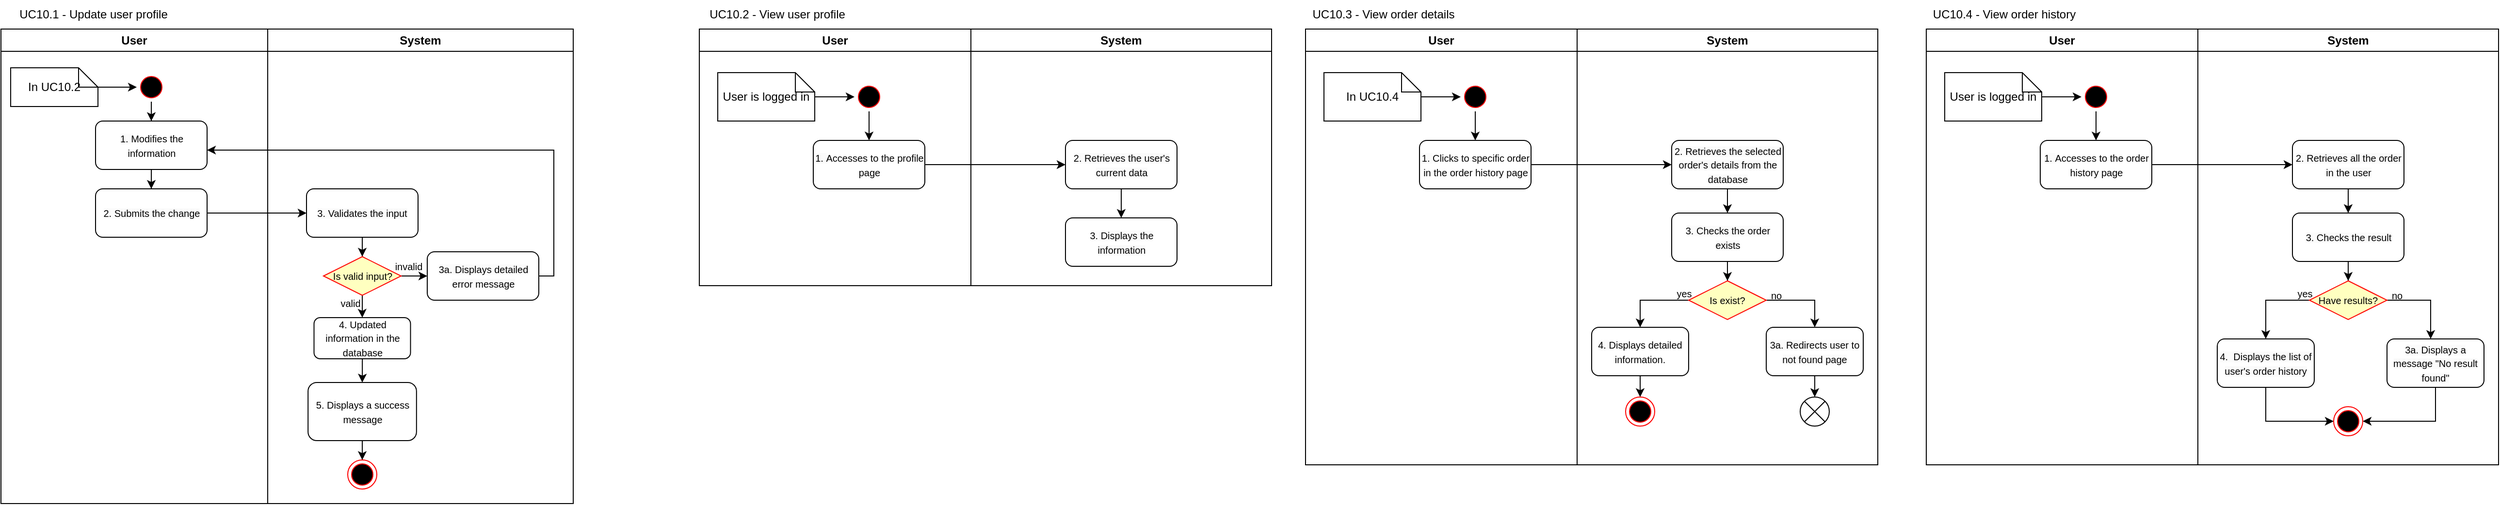 <mxfile version="21.6.1" type="device">
  <diagram name="Page-1" id="e7e014a7-5840-1c2e-5031-d8a46d1fe8dd">
    <mxGraphModel dx="1381" dy="808" grid="1" gridSize="10" guides="1" tooltips="1" connect="1" arrows="1" fold="1" page="1" pageScale="1" pageWidth="1169" pageHeight="826" background="none" math="0" shadow="0">
      <root>
        <mxCell id="0" />
        <mxCell id="1" parent="0" />
        <mxCell id="Gs0ZBiKjtMknKWzkRTu3-21" value="User" style="swimlane;whiteSpace=wrap;labelBackgroundColor=none;" parent="1" vertex="1">
          <mxGeometry x="170" y="80" width="275" height="490" as="geometry" />
        </mxCell>
        <mxCell id="5DNnFEGlsIoTg3AIgH0c-6" value="" style="edgeStyle=orthogonalEdgeStyle;rounded=0;orthogonalLoop=1;jettySize=auto;html=1;" edge="1" parent="Gs0ZBiKjtMknKWzkRTu3-21" source="Gs0ZBiKjtMknKWzkRTu3-23" target="_uX2GXrVeYMQv_KTWfhs-5">
          <mxGeometry relative="1" as="geometry" />
        </mxCell>
        <mxCell id="Gs0ZBiKjtMknKWzkRTu3-23" value="" style="ellipse;shape=startState;fillColor=#000000;strokeColor=#ff0000;" parent="Gs0ZBiKjtMknKWzkRTu3-21" vertex="1">
          <mxGeometry x="140" y="45" width="30" height="30" as="geometry" />
        </mxCell>
        <mxCell id="_uX2GXrVeYMQv_KTWfhs-9" value="" style="edgeStyle=orthogonalEdgeStyle;rounded=0;orthogonalLoop=1;jettySize=auto;html=1;" parent="Gs0ZBiKjtMknKWzkRTu3-21" source="_uX2GXrVeYMQv_KTWfhs-5" target="_uX2GXrVeYMQv_KTWfhs-8" edge="1">
          <mxGeometry relative="1" as="geometry" />
        </mxCell>
        <mxCell id="_uX2GXrVeYMQv_KTWfhs-5" value="&lt;font style=&quot;font-size: 10px;&quot;&gt;&lt;span style=&quot;color: rgb(0, 0, 0); font-family: Helvetica; font-style: normal; font-variant-ligatures: normal; font-variant-caps: normal; font-weight: 400; letter-spacing: normal; orphans: 2; text-align: center; text-indent: 0px; text-transform: none; widows: 2; word-spacing: 0px; -webkit-text-stroke-width: 0px; background-color: rgb(251, 251, 251); text-decoration-thickness: initial; text-decoration-style: initial; text-decoration-color: initial; float: none; display: inline !important;&quot;&gt;1.&amp;nbsp;&lt;/span&gt;Modifies the information&lt;/font&gt;" style="rounded=1;whiteSpace=wrap;html=1;verticalAlign=middle;" parent="Gs0ZBiKjtMknKWzkRTu3-21" vertex="1">
          <mxGeometry x="97.5" y="95" width="115" height="50" as="geometry" />
        </mxCell>
        <mxCell id="_uX2GXrVeYMQv_KTWfhs-8" value="&lt;font style=&quot;font-size: 10px;&quot;&gt;&lt;span style=&quot;color: rgb(0, 0, 0); font-family: Helvetica; font-style: normal; font-variant-ligatures: normal; font-variant-caps: normal; font-weight: 400; letter-spacing: normal; orphans: 2; text-align: center; text-indent: 0px; text-transform: none; widows: 2; word-spacing: 0px; -webkit-text-stroke-width: 0px; background-color: rgb(251, 251, 251); text-decoration-thickness: initial; text-decoration-style: initial; text-decoration-color: initial; float: none; display: inline !important;&quot;&gt;2. Submits the change&lt;/span&gt;&lt;/font&gt;" style="rounded=1;whiteSpace=wrap;html=1;verticalAlign=middle;" parent="Gs0ZBiKjtMknKWzkRTu3-21" vertex="1">
          <mxGeometry x="97.5" y="165" width="115" height="50" as="geometry" />
        </mxCell>
        <mxCell id="5DNnFEGlsIoTg3AIgH0c-2" value="" style="edgeStyle=orthogonalEdgeStyle;rounded=0;orthogonalLoop=1;jettySize=auto;html=1;" edge="1" parent="Gs0ZBiKjtMknKWzkRTu3-21" source="5DNnFEGlsIoTg3AIgH0c-1" target="Gs0ZBiKjtMknKWzkRTu3-23">
          <mxGeometry relative="1" as="geometry" />
        </mxCell>
        <mxCell id="5DNnFEGlsIoTg3AIgH0c-1" value="In UC10.2" style="shape=note;size=20;whiteSpace=wrap;html=1;" vertex="1" parent="Gs0ZBiKjtMknKWzkRTu3-21">
          <mxGeometry x="10" y="40" width="90" height="40" as="geometry" />
        </mxCell>
        <mxCell id="Gs0ZBiKjtMknKWzkRTu3-26" value="System" style="swimlane;whiteSpace=wrap" parent="1" vertex="1">
          <mxGeometry x="445" y="80" width="315" height="490" as="geometry" />
        </mxCell>
        <mxCell id="6byGGHJ90E5z8LKPCh8p-14" value="" style="edgeStyle=orthogonalEdgeStyle;rounded=0;orthogonalLoop=1;jettySize=auto;html=1;" parent="Gs0ZBiKjtMknKWzkRTu3-26" source="Gs0ZBiKjtMknKWzkRTu3-34" target="_uX2GXrVeYMQv_KTWfhs-21" edge="1">
          <mxGeometry relative="1" as="geometry">
            <mxPoint x="97.5" y="365" as="targetPoint" />
          </mxGeometry>
        </mxCell>
        <mxCell id="Gs0ZBiKjtMknKWzkRTu3-34" value="&lt;font style=&quot;font-size: 10px;&quot;&gt;&lt;font style=&quot;font-size: 10px;&quot;&gt;4. Updated information in the database&lt;/font&gt;&lt;/font&gt;" style="rounded=1;whiteSpace=wrap;html=1;verticalAlign=middle;" parent="Gs0ZBiKjtMknKWzkRTu3-26" vertex="1">
          <mxGeometry x="47.75" y="298" width="99.5" height="42.5" as="geometry" />
        </mxCell>
        <mxCell id="6byGGHJ90E5z8LKPCh8p-18" value="&lt;font style=&quot;font-size: 10px;&quot;&gt;invalid&lt;/font&gt;" style="text;html=1;align=center;verticalAlign=middle;resizable=0;points=[];autosize=1;strokeColor=none;fillColor=none;" parent="Gs0ZBiKjtMknKWzkRTu3-26" vertex="1">
          <mxGeometry x="119.5" y="230" width="50" height="30" as="geometry" />
        </mxCell>
        <mxCell id="_uX2GXrVeYMQv_KTWfhs-13" value="" style="edgeStyle=orthogonalEdgeStyle;rounded=0;orthogonalLoop=1;jettySize=auto;html=1;" parent="Gs0ZBiKjtMknKWzkRTu3-26" source="_uX2GXrVeYMQv_KTWfhs-10" target="_uX2GXrVeYMQv_KTWfhs-12" edge="1">
          <mxGeometry relative="1" as="geometry" />
        </mxCell>
        <mxCell id="_uX2GXrVeYMQv_KTWfhs-10" value="&lt;font style=&quot;font-size: 10px;&quot;&gt;&lt;span style=&quot;color: rgb(0, 0, 0); font-family: Helvetica; font-style: normal; font-variant-ligatures: normal; font-variant-caps: normal; font-weight: 400; letter-spacing: normal; orphans: 2; text-align: center; text-indent: 0px; text-transform: none; widows: 2; word-spacing: 0px; -webkit-text-stroke-width: 0px; background-color: rgb(251, 251, 251); text-decoration-thickness: initial; text-decoration-style: initial; text-decoration-color: initial; float: none; display: inline !important;&quot;&gt;3. Validates the input&lt;/span&gt;&lt;/font&gt;" style="rounded=1;whiteSpace=wrap;html=1;verticalAlign=middle;" parent="Gs0ZBiKjtMknKWzkRTu3-26" vertex="1">
          <mxGeometry x="40" y="165" width="115" height="50" as="geometry" />
        </mxCell>
        <mxCell id="_uX2GXrVeYMQv_KTWfhs-16" value="" style="edgeStyle=orthogonalEdgeStyle;rounded=0;orthogonalLoop=1;jettySize=auto;html=1;" parent="Gs0ZBiKjtMknKWzkRTu3-26" source="_uX2GXrVeYMQv_KTWfhs-12" target="_uX2GXrVeYMQv_KTWfhs-15" edge="1">
          <mxGeometry relative="1" as="geometry" />
        </mxCell>
        <mxCell id="_uX2GXrVeYMQv_KTWfhs-18" value="" style="edgeStyle=orthogonalEdgeStyle;rounded=0;orthogonalLoop=1;jettySize=auto;html=1;" parent="Gs0ZBiKjtMknKWzkRTu3-26" source="_uX2GXrVeYMQv_KTWfhs-12" target="Gs0ZBiKjtMknKWzkRTu3-34" edge="1">
          <mxGeometry relative="1" as="geometry" />
        </mxCell>
        <mxCell id="_uX2GXrVeYMQv_KTWfhs-12" value="Is valid input?" style="rhombus;fillColor=#ffffc0;strokeColor=#ff0000;whiteSpace=wrap;fontSize=10;" parent="Gs0ZBiKjtMknKWzkRTu3-26" vertex="1">
          <mxGeometry x="57.5" y="235" width="80" height="40" as="geometry" />
        </mxCell>
        <mxCell id="_uX2GXrVeYMQv_KTWfhs-15" value="&lt;font style=&quot;font-size: 10px;&quot;&gt;&lt;span style=&quot;color: rgb(0, 0, 0); font-family: Helvetica; font-style: normal; font-variant-ligatures: normal; font-variant-caps: normal; font-weight: 400; letter-spacing: normal; orphans: 2; text-align: center; text-indent: 0px; text-transform: none; widows: 2; word-spacing: 0px; -webkit-text-stroke-width: 0px; background-color: rgb(251, 251, 251); text-decoration-thickness: initial; text-decoration-style: initial; text-decoration-color: initial; float: none; display: inline !important;&quot;&gt;3a. Displays detailed error message&lt;/span&gt;&lt;/font&gt;" style="rounded=1;whiteSpace=wrap;html=1;verticalAlign=middle;" parent="Gs0ZBiKjtMknKWzkRTu3-26" vertex="1">
          <mxGeometry x="164.5" y="230" width="115" height="50" as="geometry" />
        </mxCell>
        <mxCell id="_uX2GXrVeYMQv_KTWfhs-19" value="&lt;font style=&quot;font-size: 10px;&quot;&gt;valid&lt;/font&gt;" style="text;html=1;align=center;verticalAlign=middle;resizable=0;points=[];autosize=1;strokeColor=none;fillColor=none;" parent="Gs0ZBiKjtMknKWzkRTu3-26" vertex="1">
          <mxGeometry x="65" y="268" width="40" height="30" as="geometry" />
        </mxCell>
        <mxCell id="_uX2GXrVeYMQv_KTWfhs-24" value="" style="edgeStyle=orthogonalEdgeStyle;rounded=0;orthogonalLoop=1;jettySize=auto;html=1;" parent="Gs0ZBiKjtMknKWzkRTu3-26" source="_uX2GXrVeYMQv_KTWfhs-21" target="_uX2GXrVeYMQv_KTWfhs-30" edge="1">
          <mxGeometry relative="1" as="geometry">
            <mxPoint x="97.5" y="505" as="targetPoint" />
          </mxGeometry>
        </mxCell>
        <mxCell id="_uX2GXrVeYMQv_KTWfhs-21" value="&lt;font style=&quot;font-size: 10px;&quot;&gt;&lt;font style=&quot;font-size: 10px;&quot;&gt;&lt;font style=&quot;font-size: 10px;&quot;&gt;5.&amp;nbsp;&lt;/font&gt;&lt;/font&gt;Displays a success message&lt;/font&gt;" style="rounded=1;whiteSpace=wrap;html=1;verticalAlign=middle;" parent="Gs0ZBiKjtMknKWzkRTu3-26" vertex="1">
          <mxGeometry x="41.6" y="365" width="111.81" height="60" as="geometry" />
        </mxCell>
        <mxCell id="_uX2GXrVeYMQv_KTWfhs-30" value="" style="ellipse;html=1;shape=endState;fillColor=#000000;strokeColor=#ff0000;" parent="Gs0ZBiKjtMknKWzkRTu3-26" vertex="1">
          <mxGeometry x="82.5" y="445" width="30" height="30" as="geometry" />
        </mxCell>
        <mxCell id="Gs0ZBiKjtMknKWzkRTu3-25" value="UC10.1 - Update user profile" style="text;html=1;align=center;verticalAlign=middle;resizable=0;points=[];autosize=1;strokeColor=none;fillColor=none;" parent="1" vertex="1">
          <mxGeometry x="175" y="50" width="180" height="30" as="geometry" />
        </mxCell>
        <mxCell id="_uX2GXrVeYMQv_KTWfhs-11" style="edgeStyle=orthogonalEdgeStyle;rounded=0;orthogonalLoop=1;jettySize=auto;html=1;" parent="1" source="_uX2GXrVeYMQv_KTWfhs-8" target="_uX2GXrVeYMQv_KTWfhs-10" edge="1">
          <mxGeometry relative="1" as="geometry" />
        </mxCell>
        <mxCell id="_uX2GXrVeYMQv_KTWfhs-17" style="edgeStyle=orthogonalEdgeStyle;rounded=0;orthogonalLoop=1;jettySize=auto;html=1;" parent="1" source="_uX2GXrVeYMQv_KTWfhs-15" target="_uX2GXrVeYMQv_KTWfhs-5" edge="1">
          <mxGeometry relative="1" as="geometry">
            <Array as="points">
              <mxPoint x="740" y="335" />
              <mxPoint x="740" y="205" />
            </Array>
          </mxGeometry>
        </mxCell>
        <mxCell id="_uX2GXrVeYMQv_KTWfhs-41" value="User" style="swimlane;whiteSpace=wrap;labelBackgroundColor=none;" parent="1" vertex="1">
          <mxGeometry x="890" y="80" width="280" height="265" as="geometry" />
        </mxCell>
        <mxCell id="5DNnFEGlsIoTg3AIgH0c-11" value="" style="edgeStyle=orthogonalEdgeStyle;rounded=0;orthogonalLoop=1;jettySize=auto;html=1;" edge="1" parent="_uX2GXrVeYMQv_KTWfhs-41" source="5DNnFEGlsIoTg3AIgH0c-7" target="5DNnFEGlsIoTg3AIgH0c-8">
          <mxGeometry relative="1" as="geometry" />
        </mxCell>
        <mxCell id="5DNnFEGlsIoTg3AIgH0c-7" value="" style="ellipse;shape=startState;fillColor=#000000;strokeColor=#ff0000;" vertex="1" parent="_uX2GXrVeYMQv_KTWfhs-41">
          <mxGeometry x="160" y="55" width="30" height="30" as="geometry" />
        </mxCell>
        <mxCell id="5DNnFEGlsIoTg3AIgH0c-8" value="&lt;font style=&quot;font-size: 10px;&quot;&gt;&lt;span style=&quot;color: rgb(0, 0, 0); font-family: Helvetica; font-style: normal; font-variant-ligatures: normal; font-variant-caps: normal; font-weight: 400; letter-spacing: normal; orphans: 2; text-align: center; text-indent: 0px; text-transform: none; widows: 2; word-spacing: 0px; -webkit-text-stroke-width: 0px; background-color: rgb(251, 251, 251); text-decoration-thickness: initial; text-decoration-style: initial; text-decoration-color: initial; float: none; display: inline !important;&quot;&gt;1.&amp;nbsp;&lt;/span&gt;Accesses to the profile page&lt;/font&gt;" style="rounded=1;whiteSpace=wrap;html=1;verticalAlign=middle;" vertex="1" parent="_uX2GXrVeYMQv_KTWfhs-41">
          <mxGeometry x="117.5" y="115" width="115" height="50" as="geometry" />
        </mxCell>
        <mxCell id="5DNnFEGlsIoTg3AIgH0c-10" value="" style="edgeStyle=orthogonalEdgeStyle;rounded=0;orthogonalLoop=1;jettySize=auto;html=1;" edge="1" parent="_uX2GXrVeYMQv_KTWfhs-41" source="5DNnFEGlsIoTg3AIgH0c-9" target="5DNnFEGlsIoTg3AIgH0c-7">
          <mxGeometry relative="1" as="geometry" />
        </mxCell>
        <mxCell id="5DNnFEGlsIoTg3AIgH0c-9" value="User is logged in" style="shape=note;size=20;whiteSpace=wrap;html=1;" vertex="1" parent="_uX2GXrVeYMQv_KTWfhs-41">
          <mxGeometry x="19" y="45" width="100" height="50" as="geometry" />
        </mxCell>
        <mxCell id="_uX2GXrVeYMQv_KTWfhs-48" value="System" style="swimlane;whiteSpace=wrap" parent="1" vertex="1">
          <mxGeometry x="1170" y="80" width="310" height="265" as="geometry" />
        </mxCell>
        <mxCell id="5DNnFEGlsIoTg3AIgH0c-15" value="" style="edgeStyle=orthogonalEdgeStyle;rounded=0;orthogonalLoop=1;jettySize=auto;html=1;" edge="1" parent="_uX2GXrVeYMQv_KTWfhs-48" source="5DNnFEGlsIoTg3AIgH0c-12" target="5DNnFEGlsIoTg3AIgH0c-14">
          <mxGeometry relative="1" as="geometry" />
        </mxCell>
        <mxCell id="5DNnFEGlsIoTg3AIgH0c-12" value="&lt;font style=&quot;font-size: 10px;&quot;&gt;&lt;span style=&quot;color: rgb(0, 0, 0); font-family: Helvetica; font-style: normal; font-variant-ligatures: normal; font-variant-caps: normal; font-weight: 400; letter-spacing: normal; orphans: 2; text-align: center; text-indent: 0px; text-transform: none; widows: 2; word-spacing: 0px; -webkit-text-stroke-width: 0px; background-color: rgb(251, 251, 251); text-decoration-thickness: initial; text-decoration-style: initial; text-decoration-color: initial; float: none; display: inline !important;&quot;&gt;2. Retrieves the user&#39;s current data&lt;/span&gt;&lt;/font&gt;" style="rounded=1;whiteSpace=wrap;html=1;verticalAlign=middle;" vertex="1" parent="_uX2GXrVeYMQv_KTWfhs-48">
          <mxGeometry x="97.5" y="115" width="115" height="50" as="geometry" />
        </mxCell>
        <mxCell id="5DNnFEGlsIoTg3AIgH0c-14" value="&lt;font style=&quot;font-size: 10px;&quot;&gt;&lt;span style=&quot;color: rgb(0, 0, 0); font-family: Helvetica; font-style: normal; font-variant-ligatures: normal; font-variant-caps: normal; font-weight: 400; letter-spacing: normal; orphans: 2; text-align: center; text-indent: 0px; text-transform: none; widows: 2; word-spacing: 0px; -webkit-text-stroke-width: 0px; background-color: rgb(251, 251, 251); text-decoration-thickness: initial; text-decoration-style: initial; text-decoration-color: initial; float: none; display: inline !important;&quot;&gt;3. Displays the information&lt;/span&gt;&lt;/font&gt;" style="rounded=1;whiteSpace=wrap;html=1;verticalAlign=middle;" vertex="1" parent="_uX2GXrVeYMQv_KTWfhs-48">
          <mxGeometry x="97.5" y="195" width="115" height="50" as="geometry" />
        </mxCell>
        <mxCell id="_uX2GXrVeYMQv_KTWfhs-83" value="UC10.2 - View user profile" style="text;html=1;align=center;verticalAlign=middle;resizable=0;points=[];autosize=1;strokeColor=none;fillColor=none;" parent="1" vertex="1">
          <mxGeometry x="890" y="50" width="160" height="30" as="geometry" />
        </mxCell>
        <mxCell id="5DNnFEGlsIoTg3AIgH0c-13" style="edgeStyle=orthogonalEdgeStyle;rounded=0;orthogonalLoop=1;jettySize=auto;html=1;" edge="1" parent="1" source="5DNnFEGlsIoTg3AIgH0c-8" target="5DNnFEGlsIoTg3AIgH0c-12">
          <mxGeometry relative="1" as="geometry" />
        </mxCell>
        <mxCell id="5DNnFEGlsIoTg3AIgH0c-16" value="User" style="swimlane;whiteSpace=wrap;labelBackgroundColor=none;" vertex="1" parent="1">
          <mxGeometry x="2155" y="80" width="280" height="450" as="geometry" />
        </mxCell>
        <mxCell id="5DNnFEGlsIoTg3AIgH0c-17" value="" style="edgeStyle=orthogonalEdgeStyle;rounded=0;orthogonalLoop=1;jettySize=auto;html=1;" edge="1" parent="5DNnFEGlsIoTg3AIgH0c-16" source="5DNnFEGlsIoTg3AIgH0c-18" target="5DNnFEGlsIoTg3AIgH0c-19">
          <mxGeometry relative="1" as="geometry" />
        </mxCell>
        <mxCell id="5DNnFEGlsIoTg3AIgH0c-18" value="" style="ellipse;shape=startState;fillColor=#000000;strokeColor=#ff0000;" vertex="1" parent="5DNnFEGlsIoTg3AIgH0c-16">
          <mxGeometry x="160" y="55" width="30" height="30" as="geometry" />
        </mxCell>
        <mxCell id="5DNnFEGlsIoTg3AIgH0c-19" value="&lt;font style=&quot;font-size: 10px;&quot;&gt;&lt;span style=&quot;color: rgb(0, 0, 0); font-family: Helvetica; font-style: normal; font-variant-ligatures: normal; font-variant-caps: normal; font-weight: 400; letter-spacing: normal; orphans: 2; text-align: center; text-indent: 0px; text-transform: none; widows: 2; word-spacing: 0px; -webkit-text-stroke-width: 0px; background-color: rgb(251, 251, 251); text-decoration-thickness: initial; text-decoration-style: initial; text-decoration-color: initial; float: none; display: inline !important;&quot;&gt;1.&amp;nbsp;&lt;/span&gt;Accesses to the order history&amp;nbsp;page&lt;/font&gt;" style="rounded=1;whiteSpace=wrap;html=1;verticalAlign=middle;" vertex="1" parent="5DNnFEGlsIoTg3AIgH0c-16">
          <mxGeometry x="117.5" y="115" width="115" height="50" as="geometry" />
        </mxCell>
        <mxCell id="5DNnFEGlsIoTg3AIgH0c-20" value="" style="edgeStyle=orthogonalEdgeStyle;rounded=0;orthogonalLoop=1;jettySize=auto;html=1;" edge="1" parent="5DNnFEGlsIoTg3AIgH0c-16" source="5DNnFEGlsIoTg3AIgH0c-21" target="5DNnFEGlsIoTg3AIgH0c-18">
          <mxGeometry relative="1" as="geometry" />
        </mxCell>
        <mxCell id="5DNnFEGlsIoTg3AIgH0c-21" value="User is logged in" style="shape=note;size=20;whiteSpace=wrap;html=1;" vertex="1" parent="5DNnFEGlsIoTg3AIgH0c-16">
          <mxGeometry x="19" y="45" width="100" height="50" as="geometry" />
        </mxCell>
        <mxCell id="5DNnFEGlsIoTg3AIgH0c-22" value="System" style="swimlane;whiteSpace=wrap" vertex="1" parent="1">
          <mxGeometry x="2435" y="80" width="310" height="450" as="geometry" />
        </mxCell>
        <mxCell id="5DNnFEGlsIoTg3AIgH0c-23" value="" style="edgeStyle=orthogonalEdgeStyle;rounded=0;orthogonalLoop=1;jettySize=auto;html=1;" edge="1" parent="5DNnFEGlsIoTg3AIgH0c-22" source="5DNnFEGlsIoTg3AIgH0c-24" target="5DNnFEGlsIoTg3AIgH0c-28">
          <mxGeometry relative="1" as="geometry">
            <mxPoint x="155.023" y="195" as="targetPoint" />
          </mxGeometry>
        </mxCell>
        <mxCell id="5DNnFEGlsIoTg3AIgH0c-24" value="&lt;font style=&quot;font-size: 10px;&quot;&gt;&lt;span style=&quot;color: rgb(0, 0, 0); font-family: Helvetica; font-style: normal; font-variant-ligatures: normal; font-variant-caps: normal; font-weight: 400; letter-spacing: normal; orphans: 2; text-align: center; text-indent: 0px; text-transform: none; widows: 2; word-spacing: 0px; -webkit-text-stroke-width: 0px; background-color: rgb(251, 251, 251); text-decoration-thickness: initial; text-decoration-style: initial; text-decoration-color: initial; float: none; display: inline !important;&quot;&gt;2. Retrieves all the order in the user&lt;/span&gt;&lt;/font&gt;" style="rounded=1;whiteSpace=wrap;html=1;verticalAlign=middle;" vertex="1" parent="5DNnFEGlsIoTg3AIgH0c-22">
          <mxGeometry x="97.5" y="115" width="115" height="50" as="geometry" />
        </mxCell>
        <mxCell id="5DNnFEGlsIoTg3AIgH0c-30" value="" style="edgeStyle=orthogonalEdgeStyle;rounded=0;orthogonalLoop=1;jettySize=auto;html=1;" edge="1" parent="5DNnFEGlsIoTg3AIgH0c-22" source="5DNnFEGlsIoTg3AIgH0c-28" target="5DNnFEGlsIoTg3AIgH0c-29">
          <mxGeometry relative="1" as="geometry" />
        </mxCell>
        <mxCell id="5DNnFEGlsIoTg3AIgH0c-28" value="&lt;font style=&quot;font-size: 10px;&quot;&gt;&lt;span style=&quot;color: rgb(0, 0, 0); font-family: Helvetica; font-style: normal; font-variant-ligatures: normal; font-variant-caps: normal; font-weight: 400; letter-spacing: normal; orphans: 2; text-align: center; text-indent: 0px; text-transform: none; widows: 2; word-spacing: 0px; -webkit-text-stroke-width: 0px; background-color: rgb(251, 251, 251); text-decoration-thickness: initial; text-decoration-style: initial; text-decoration-color: initial; float: none; display: inline !important;&quot;&gt;3. Checks the result&lt;/span&gt;&lt;/font&gt;" style="rounded=1;whiteSpace=wrap;html=1;verticalAlign=middle;" vertex="1" parent="5DNnFEGlsIoTg3AIgH0c-22">
          <mxGeometry x="97.5" y="190" width="115" height="50" as="geometry" />
        </mxCell>
        <mxCell id="5DNnFEGlsIoTg3AIgH0c-33" style="edgeStyle=orthogonalEdgeStyle;rounded=0;orthogonalLoop=1;jettySize=auto;html=1;" edge="1" parent="5DNnFEGlsIoTg3AIgH0c-22" source="5DNnFEGlsIoTg3AIgH0c-29" target="5DNnFEGlsIoTg3AIgH0c-32">
          <mxGeometry relative="1" as="geometry">
            <Array as="points">
              <mxPoint x="70" y="280" />
            </Array>
          </mxGeometry>
        </mxCell>
        <mxCell id="5DNnFEGlsIoTg3AIgH0c-34" style="edgeStyle=orthogonalEdgeStyle;rounded=0;orthogonalLoop=1;jettySize=auto;html=1;" edge="1" parent="5DNnFEGlsIoTg3AIgH0c-22" source="5DNnFEGlsIoTg3AIgH0c-29" target="5DNnFEGlsIoTg3AIgH0c-31">
          <mxGeometry relative="1" as="geometry">
            <Array as="points">
              <mxPoint x="240" y="280" />
            </Array>
          </mxGeometry>
        </mxCell>
        <mxCell id="5DNnFEGlsIoTg3AIgH0c-29" value="Have results?" style="rhombus;fillColor=#ffffc0;strokeColor=#ff0000;whiteSpace=wrap;fontSize=10;" vertex="1" parent="5DNnFEGlsIoTg3AIgH0c-22">
          <mxGeometry x="115" y="260" width="80" height="40" as="geometry" />
        </mxCell>
        <mxCell id="5DNnFEGlsIoTg3AIgH0c-39" style="edgeStyle=orthogonalEdgeStyle;rounded=0;orthogonalLoop=1;jettySize=auto;html=1;" edge="1" parent="5DNnFEGlsIoTg3AIgH0c-22" source="5DNnFEGlsIoTg3AIgH0c-31" target="5DNnFEGlsIoTg3AIgH0c-37">
          <mxGeometry relative="1" as="geometry">
            <Array as="points">
              <mxPoint x="245" y="405" />
            </Array>
          </mxGeometry>
        </mxCell>
        <mxCell id="5DNnFEGlsIoTg3AIgH0c-31" value="&lt;font style=&quot;font-size: 10px;&quot;&gt;&lt;span style=&quot;color: rgb(0, 0, 0); font-family: Helvetica; font-style: normal; font-variant-ligatures: normal; font-variant-caps: normal; font-weight: 400; letter-spacing: normal; orphans: 2; text-align: center; text-indent: 0px; text-transform: none; widows: 2; word-spacing: 0px; -webkit-text-stroke-width: 0px; background-color: rgb(251, 251, 251); text-decoration-thickness: initial; text-decoration-style: initial; text-decoration-color: initial; float: none; display: inline !important;&quot;&gt;3a. Displays a message &quot;No result found&quot;&lt;/span&gt;&lt;/font&gt;" style="rounded=1;whiteSpace=wrap;html=1;verticalAlign=middle;" vertex="1" parent="5DNnFEGlsIoTg3AIgH0c-22">
          <mxGeometry x="195" y="320" width="100" height="50" as="geometry" />
        </mxCell>
        <mxCell id="5DNnFEGlsIoTg3AIgH0c-38" style="edgeStyle=orthogonalEdgeStyle;rounded=0;orthogonalLoop=1;jettySize=auto;html=1;" edge="1" parent="5DNnFEGlsIoTg3AIgH0c-22" source="5DNnFEGlsIoTg3AIgH0c-32" target="5DNnFEGlsIoTg3AIgH0c-37">
          <mxGeometry relative="1" as="geometry">
            <Array as="points">
              <mxPoint x="70" y="405" />
            </Array>
          </mxGeometry>
        </mxCell>
        <mxCell id="5DNnFEGlsIoTg3AIgH0c-32" value="&lt;font style=&quot;font-size: 10px;&quot;&gt;&lt;span style=&quot;color: rgb(0, 0, 0); font-family: Helvetica; font-style: normal; font-variant-ligatures: normal; font-variant-caps: normal; font-weight: 400; letter-spacing: normal; orphans: 2; text-align: center; text-indent: 0px; text-transform: none; widows: 2; word-spacing: 0px; -webkit-text-stroke-width: 0px; background-color: rgb(251, 251, 251); text-decoration-thickness: initial; text-decoration-style: initial; text-decoration-color: initial; float: none; display: inline !important;&quot;&gt;4.&amp;nbsp; Displays the list of user&#39;s order history&lt;/span&gt;&lt;/font&gt;" style="rounded=1;whiteSpace=wrap;html=1;verticalAlign=middle;" vertex="1" parent="5DNnFEGlsIoTg3AIgH0c-22">
          <mxGeometry x="20" y="320" width="100" height="50" as="geometry" />
        </mxCell>
        <mxCell id="5DNnFEGlsIoTg3AIgH0c-36" value="&lt;font style=&quot;font-size: 10px;&quot;&gt;no&lt;/font&gt;" style="text;html=1;align=center;verticalAlign=middle;resizable=0;points=[];autosize=1;strokeColor=none;fillColor=none;" vertex="1" parent="5DNnFEGlsIoTg3AIgH0c-22">
          <mxGeometry x="190" y="260" width="30" height="30" as="geometry" />
        </mxCell>
        <mxCell id="5DNnFEGlsIoTg3AIgH0c-37" value="" style="ellipse;html=1;shape=endState;fillColor=#000000;strokeColor=#ff0000;" vertex="1" parent="5DNnFEGlsIoTg3AIgH0c-22">
          <mxGeometry x="140" y="390" width="30" height="30" as="geometry" />
        </mxCell>
        <mxCell id="5DNnFEGlsIoTg3AIgH0c-26" value="UC10.4 - View order history" style="text;html=1;align=center;verticalAlign=middle;resizable=0;points=[];autosize=1;strokeColor=none;fillColor=none;" vertex="1" parent="1">
          <mxGeometry x="2150" y="50" width="170" height="30" as="geometry" />
        </mxCell>
        <mxCell id="5DNnFEGlsIoTg3AIgH0c-27" style="edgeStyle=orthogonalEdgeStyle;rounded=0;orthogonalLoop=1;jettySize=auto;html=1;" edge="1" parent="1" source="5DNnFEGlsIoTg3AIgH0c-19" target="5DNnFEGlsIoTg3AIgH0c-24">
          <mxGeometry relative="1" as="geometry" />
        </mxCell>
        <mxCell id="5DNnFEGlsIoTg3AIgH0c-35" value="&lt;font style=&quot;font-size: 10px;&quot;&gt;yes&lt;/font&gt;" style="text;html=1;align=center;verticalAlign=middle;resizable=0;points=[];autosize=1;strokeColor=none;fillColor=none;" vertex="1" parent="1">
          <mxGeometry x="2525" y="338" width="40" height="30" as="geometry" />
        </mxCell>
        <mxCell id="5DNnFEGlsIoTg3AIgH0c-40" value="User" style="swimlane;whiteSpace=wrap;labelBackgroundColor=none;" vertex="1" parent="1">
          <mxGeometry x="1515" y="80" width="280" height="450" as="geometry" />
        </mxCell>
        <mxCell id="5DNnFEGlsIoTg3AIgH0c-41" value="" style="edgeStyle=orthogonalEdgeStyle;rounded=0;orthogonalLoop=1;jettySize=auto;html=1;" edge="1" parent="5DNnFEGlsIoTg3AIgH0c-40" source="5DNnFEGlsIoTg3AIgH0c-42" target="5DNnFEGlsIoTg3AIgH0c-43">
          <mxGeometry relative="1" as="geometry" />
        </mxCell>
        <mxCell id="5DNnFEGlsIoTg3AIgH0c-42" value="" style="ellipse;shape=startState;fillColor=#000000;strokeColor=#ff0000;" vertex="1" parent="5DNnFEGlsIoTg3AIgH0c-40">
          <mxGeometry x="160" y="55" width="30" height="30" as="geometry" />
        </mxCell>
        <mxCell id="5DNnFEGlsIoTg3AIgH0c-43" value="&lt;font style=&quot;font-size: 10px;&quot;&gt;&lt;span style=&quot;color: rgb(0, 0, 0); font-family: Helvetica; font-style: normal; font-variant-ligatures: normal; font-variant-caps: normal; font-weight: 400; letter-spacing: normal; orphans: 2; text-align: center; text-indent: 0px; text-transform: none; widows: 2; word-spacing: 0px; -webkit-text-stroke-width: 0px; background-color: rgb(251, 251, 251); text-decoration-thickness: initial; text-decoration-style: initial; text-decoration-color: initial; float: none; display: inline !important;&quot;&gt;1.&amp;nbsp;&lt;/span&gt;Clicks to specific order in the order history page&lt;/font&gt;" style="rounded=1;whiteSpace=wrap;html=1;verticalAlign=middle;" vertex="1" parent="5DNnFEGlsIoTg3AIgH0c-40">
          <mxGeometry x="117.5" y="115" width="115" height="50" as="geometry" />
        </mxCell>
        <mxCell id="5DNnFEGlsIoTg3AIgH0c-44" value="" style="edgeStyle=orthogonalEdgeStyle;rounded=0;orthogonalLoop=1;jettySize=auto;html=1;" edge="1" parent="5DNnFEGlsIoTg3AIgH0c-40" source="5DNnFEGlsIoTg3AIgH0c-45" target="5DNnFEGlsIoTg3AIgH0c-42">
          <mxGeometry relative="1" as="geometry" />
        </mxCell>
        <mxCell id="5DNnFEGlsIoTg3AIgH0c-45" value="In UC10.4" style="shape=note;size=20;whiteSpace=wrap;html=1;" vertex="1" parent="5DNnFEGlsIoTg3AIgH0c-40">
          <mxGeometry x="19" y="45" width="100" height="50" as="geometry" />
        </mxCell>
        <mxCell id="5DNnFEGlsIoTg3AIgH0c-46" value="System" style="swimlane;whiteSpace=wrap" vertex="1" parent="1">
          <mxGeometry x="1795" y="80" width="310" height="450" as="geometry" />
        </mxCell>
        <mxCell id="5DNnFEGlsIoTg3AIgH0c-47" value="" style="edgeStyle=orthogonalEdgeStyle;rounded=0;orthogonalLoop=1;jettySize=auto;html=1;" edge="1" parent="5DNnFEGlsIoTg3AIgH0c-46" source="5DNnFEGlsIoTg3AIgH0c-48" target="5DNnFEGlsIoTg3AIgH0c-50">
          <mxGeometry relative="1" as="geometry">
            <mxPoint x="155.023" y="195" as="targetPoint" />
          </mxGeometry>
        </mxCell>
        <mxCell id="5DNnFEGlsIoTg3AIgH0c-48" value="&lt;font style=&quot;font-size: 10px;&quot;&gt;&lt;span style=&quot;color: rgb(0, 0, 0); font-family: Helvetica; font-style: normal; font-variant-ligatures: normal; font-variant-caps: normal; font-weight: 400; letter-spacing: normal; orphans: 2; text-align: center; text-indent: 0px; text-transform: none; widows: 2; word-spacing: 0px; -webkit-text-stroke-width: 0px; background-color: rgb(251, 251, 251); text-decoration-thickness: initial; text-decoration-style: initial; text-decoration-color: initial; float: none; display: inline !important;&quot;&gt;2. Retrieves the selected order&#39;s details from the database&lt;/span&gt;&lt;/font&gt;" style="rounded=1;whiteSpace=wrap;html=1;verticalAlign=middle;" vertex="1" parent="5DNnFEGlsIoTg3AIgH0c-46">
          <mxGeometry x="97.5" y="115" width="115" height="50" as="geometry" />
        </mxCell>
        <mxCell id="5DNnFEGlsIoTg3AIgH0c-49" value="" style="edgeStyle=orthogonalEdgeStyle;rounded=0;orthogonalLoop=1;jettySize=auto;html=1;" edge="1" parent="5DNnFEGlsIoTg3AIgH0c-46" source="5DNnFEGlsIoTg3AIgH0c-50" target="5DNnFEGlsIoTg3AIgH0c-53">
          <mxGeometry relative="1" as="geometry" />
        </mxCell>
        <mxCell id="5DNnFEGlsIoTg3AIgH0c-50" value="&lt;font style=&quot;font-size: 10px;&quot;&gt;&lt;span style=&quot;color: rgb(0, 0, 0); font-family: Helvetica; font-style: normal; font-variant-ligatures: normal; font-variant-caps: normal; font-weight: 400; letter-spacing: normal; orphans: 2; text-align: center; text-indent: 0px; text-transform: none; widows: 2; word-spacing: 0px; -webkit-text-stroke-width: 0px; background-color: rgb(251, 251, 251); text-decoration-thickness: initial; text-decoration-style: initial; text-decoration-color: initial; float: none; display: inline !important;&quot;&gt;3. Checks the order exists&lt;/span&gt;&lt;/font&gt;" style="rounded=1;whiteSpace=wrap;html=1;verticalAlign=middle;" vertex="1" parent="5DNnFEGlsIoTg3AIgH0c-46">
          <mxGeometry x="97.5" y="190" width="115" height="50" as="geometry" />
        </mxCell>
        <mxCell id="5DNnFEGlsIoTg3AIgH0c-51" style="edgeStyle=orthogonalEdgeStyle;rounded=0;orthogonalLoop=1;jettySize=auto;html=1;" edge="1" parent="5DNnFEGlsIoTg3AIgH0c-46" source="5DNnFEGlsIoTg3AIgH0c-53" target="5DNnFEGlsIoTg3AIgH0c-57">
          <mxGeometry relative="1" as="geometry">
            <Array as="points">
              <mxPoint x="65" y="280" />
            </Array>
          </mxGeometry>
        </mxCell>
        <mxCell id="5DNnFEGlsIoTg3AIgH0c-52" style="edgeStyle=orthogonalEdgeStyle;rounded=0;orthogonalLoop=1;jettySize=auto;html=1;" edge="1" parent="5DNnFEGlsIoTg3AIgH0c-46" source="5DNnFEGlsIoTg3AIgH0c-53" target="5DNnFEGlsIoTg3AIgH0c-55">
          <mxGeometry relative="1" as="geometry">
            <Array as="points">
              <mxPoint x="245" y="280" />
            </Array>
          </mxGeometry>
        </mxCell>
        <mxCell id="5DNnFEGlsIoTg3AIgH0c-53" value="Is exist?" style="rhombus;fillColor=#ffffc0;strokeColor=#ff0000;whiteSpace=wrap;fontSize=10;" vertex="1" parent="5DNnFEGlsIoTg3AIgH0c-46">
          <mxGeometry x="115" y="260" width="80" height="40" as="geometry" />
        </mxCell>
        <mxCell id="5DNnFEGlsIoTg3AIgH0c-65" value="" style="edgeStyle=orthogonalEdgeStyle;rounded=0;orthogonalLoop=1;jettySize=auto;html=1;" edge="1" parent="5DNnFEGlsIoTg3AIgH0c-46" source="5DNnFEGlsIoTg3AIgH0c-55" target="5DNnFEGlsIoTg3AIgH0c-64">
          <mxGeometry relative="1" as="geometry" />
        </mxCell>
        <mxCell id="5DNnFEGlsIoTg3AIgH0c-55" value="&lt;font style=&quot;font-size: 10px;&quot;&gt;&lt;span style=&quot;color: rgb(0, 0, 0); font-family: Helvetica; font-style: normal; font-variant-ligatures: normal; font-variant-caps: normal; font-weight: 400; letter-spacing: normal; orphans: 2; text-align: center; text-indent: 0px; text-transform: none; widows: 2; word-spacing: 0px; -webkit-text-stroke-width: 0px; background-color: rgb(251, 251, 251); text-decoration-thickness: initial; text-decoration-style: initial; text-decoration-color: initial; float: none; display: inline !important;&quot;&gt;3a. Redirects user to not found page&lt;/span&gt;&lt;/font&gt;" style="rounded=1;whiteSpace=wrap;html=1;verticalAlign=middle;" vertex="1" parent="5DNnFEGlsIoTg3AIgH0c-46">
          <mxGeometry x="195" y="308" width="100" height="50" as="geometry" />
        </mxCell>
        <mxCell id="5DNnFEGlsIoTg3AIgH0c-63" value="" style="edgeStyle=orthogonalEdgeStyle;rounded=0;orthogonalLoop=1;jettySize=auto;html=1;" edge="1" parent="5DNnFEGlsIoTg3AIgH0c-46" source="5DNnFEGlsIoTg3AIgH0c-57" target="5DNnFEGlsIoTg3AIgH0c-59">
          <mxGeometry relative="1" as="geometry" />
        </mxCell>
        <mxCell id="5DNnFEGlsIoTg3AIgH0c-57" value="&lt;font style=&quot;font-size: 10px;&quot;&gt;&lt;font style=&quot;font-size: 10px;&quot;&gt;&lt;span style=&quot;color: rgb(0, 0, 0); font-family: Helvetica; font-style: normal; font-variant-ligatures: normal; font-variant-caps: normal; font-weight: 400; letter-spacing: normal; orphans: 2; text-align: center; text-indent: 0px; text-transform: none; widows: 2; word-spacing: 0px; -webkit-text-stroke-width: 0px; background-color: rgb(251, 251, 251); text-decoration-thickness: initial; text-decoration-style: initial; text-decoration-color: initial; float: none; display: inline !important;&quot;&gt;4.&amp;nbsp;&lt;/span&gt;&lt;/font&gt;Displays detailed information.&lt;/font&gt;" style="rounded=1;whiteSpace=wrap;html=1;verticalAlign=middle;" vertex="1" parent="5DNnFEGlsIoTg3AIgH0c-46">
          <mxGeometry x="15" y="308" width="100" height="50" as="geometry" />
        </mxCell>
        <mxCell id="5DNnFEGlsIoTg3AIgH0c-58" value="&lt;font style=&quot;font-size: 10px;&quot;&gt;no&lt;/font&gt;" style="text;html=1;align=center;verticalAlign=middle;resizable=0;points=[];autosize=1;strokeColor=none;fillColor=none;" vertex="1" parent="5DNnFEGlsIoTg3AIgH0c-46">
          <mxGeometry x="190" y="260" width="30" height="30" as="geometry" />
        </mxCell>
        <mxCell id="5DNnFEGlsIoTg3AIgH0c-59" value="" style="ellipse;html=1;shape=endState;fillColor=#000000;strokeColor=#ff0000;" vertex="1" parent="5DNnFEGlsIoTg3AIgH0c-46">
          <mxGeometry x="50" y="380" width="30" height="30" as="geometry" />
        </mxCell>
        <mxCell id="5DNnFEGlsIoTg3AIgH0c-64" value="" style="shape=sumEllipse;perimeter=ellipsePerimeter;html=1;backgroundOutline=1;" vertex="1" parent="5DNnFEGlsIoTg3AIgH0c-46">
          <mxGeometry x="230" y="380" width="30" height="30" as="geometry" />
        </mxCell>
        <mxCell id="5DNnFEGlsIoTg3AIgH0c-60" value="UC10.3 - View order details" style="text;html=1;align=center;verticalAlign=middle;resizable=0;points=[];autosize=1;strokeColor=none;fillColor=none;" vertex="1" parent="1">
          <mxGeometry x="1510" y="50" width="170" height="30" as="geometry" />
        </mxCell>
        <mxCell id="5DNnFEGlsIoTg3AIgH0c-61" style="edgeStyle=orthogonalEdgeStyle;rounded=0;orthogonalLoop=1;jettySize=auto;html=1;" edge="1" parent="1" source="5DNnFEGlsIoTg3AIgH0c-43" target="5DNnFEGlsIoTg3AIgH0c-48">
          <mxGeometry relative="1" as="geometry" />
        </mxCell>
        <mxCell id="5DNnFEGlsIoTg3AIgH0c-62" value="&lt;font style=&quot;font-size: 10px;&quot;&gt;yes&lt;/font&gt;" style="text;html=1;align=center;verticalAlign=middle;resizable=0;points=[];autosize=1;strokeColor=none;fillColor=none;" vertex="1" parent="1">
          <mxGeometry x="1885" y="338" width="40" height="30" as="geometry" />
        </mxCell>
      </root>
    </mxGraphModel>
  </diagram>
</mxfile>
